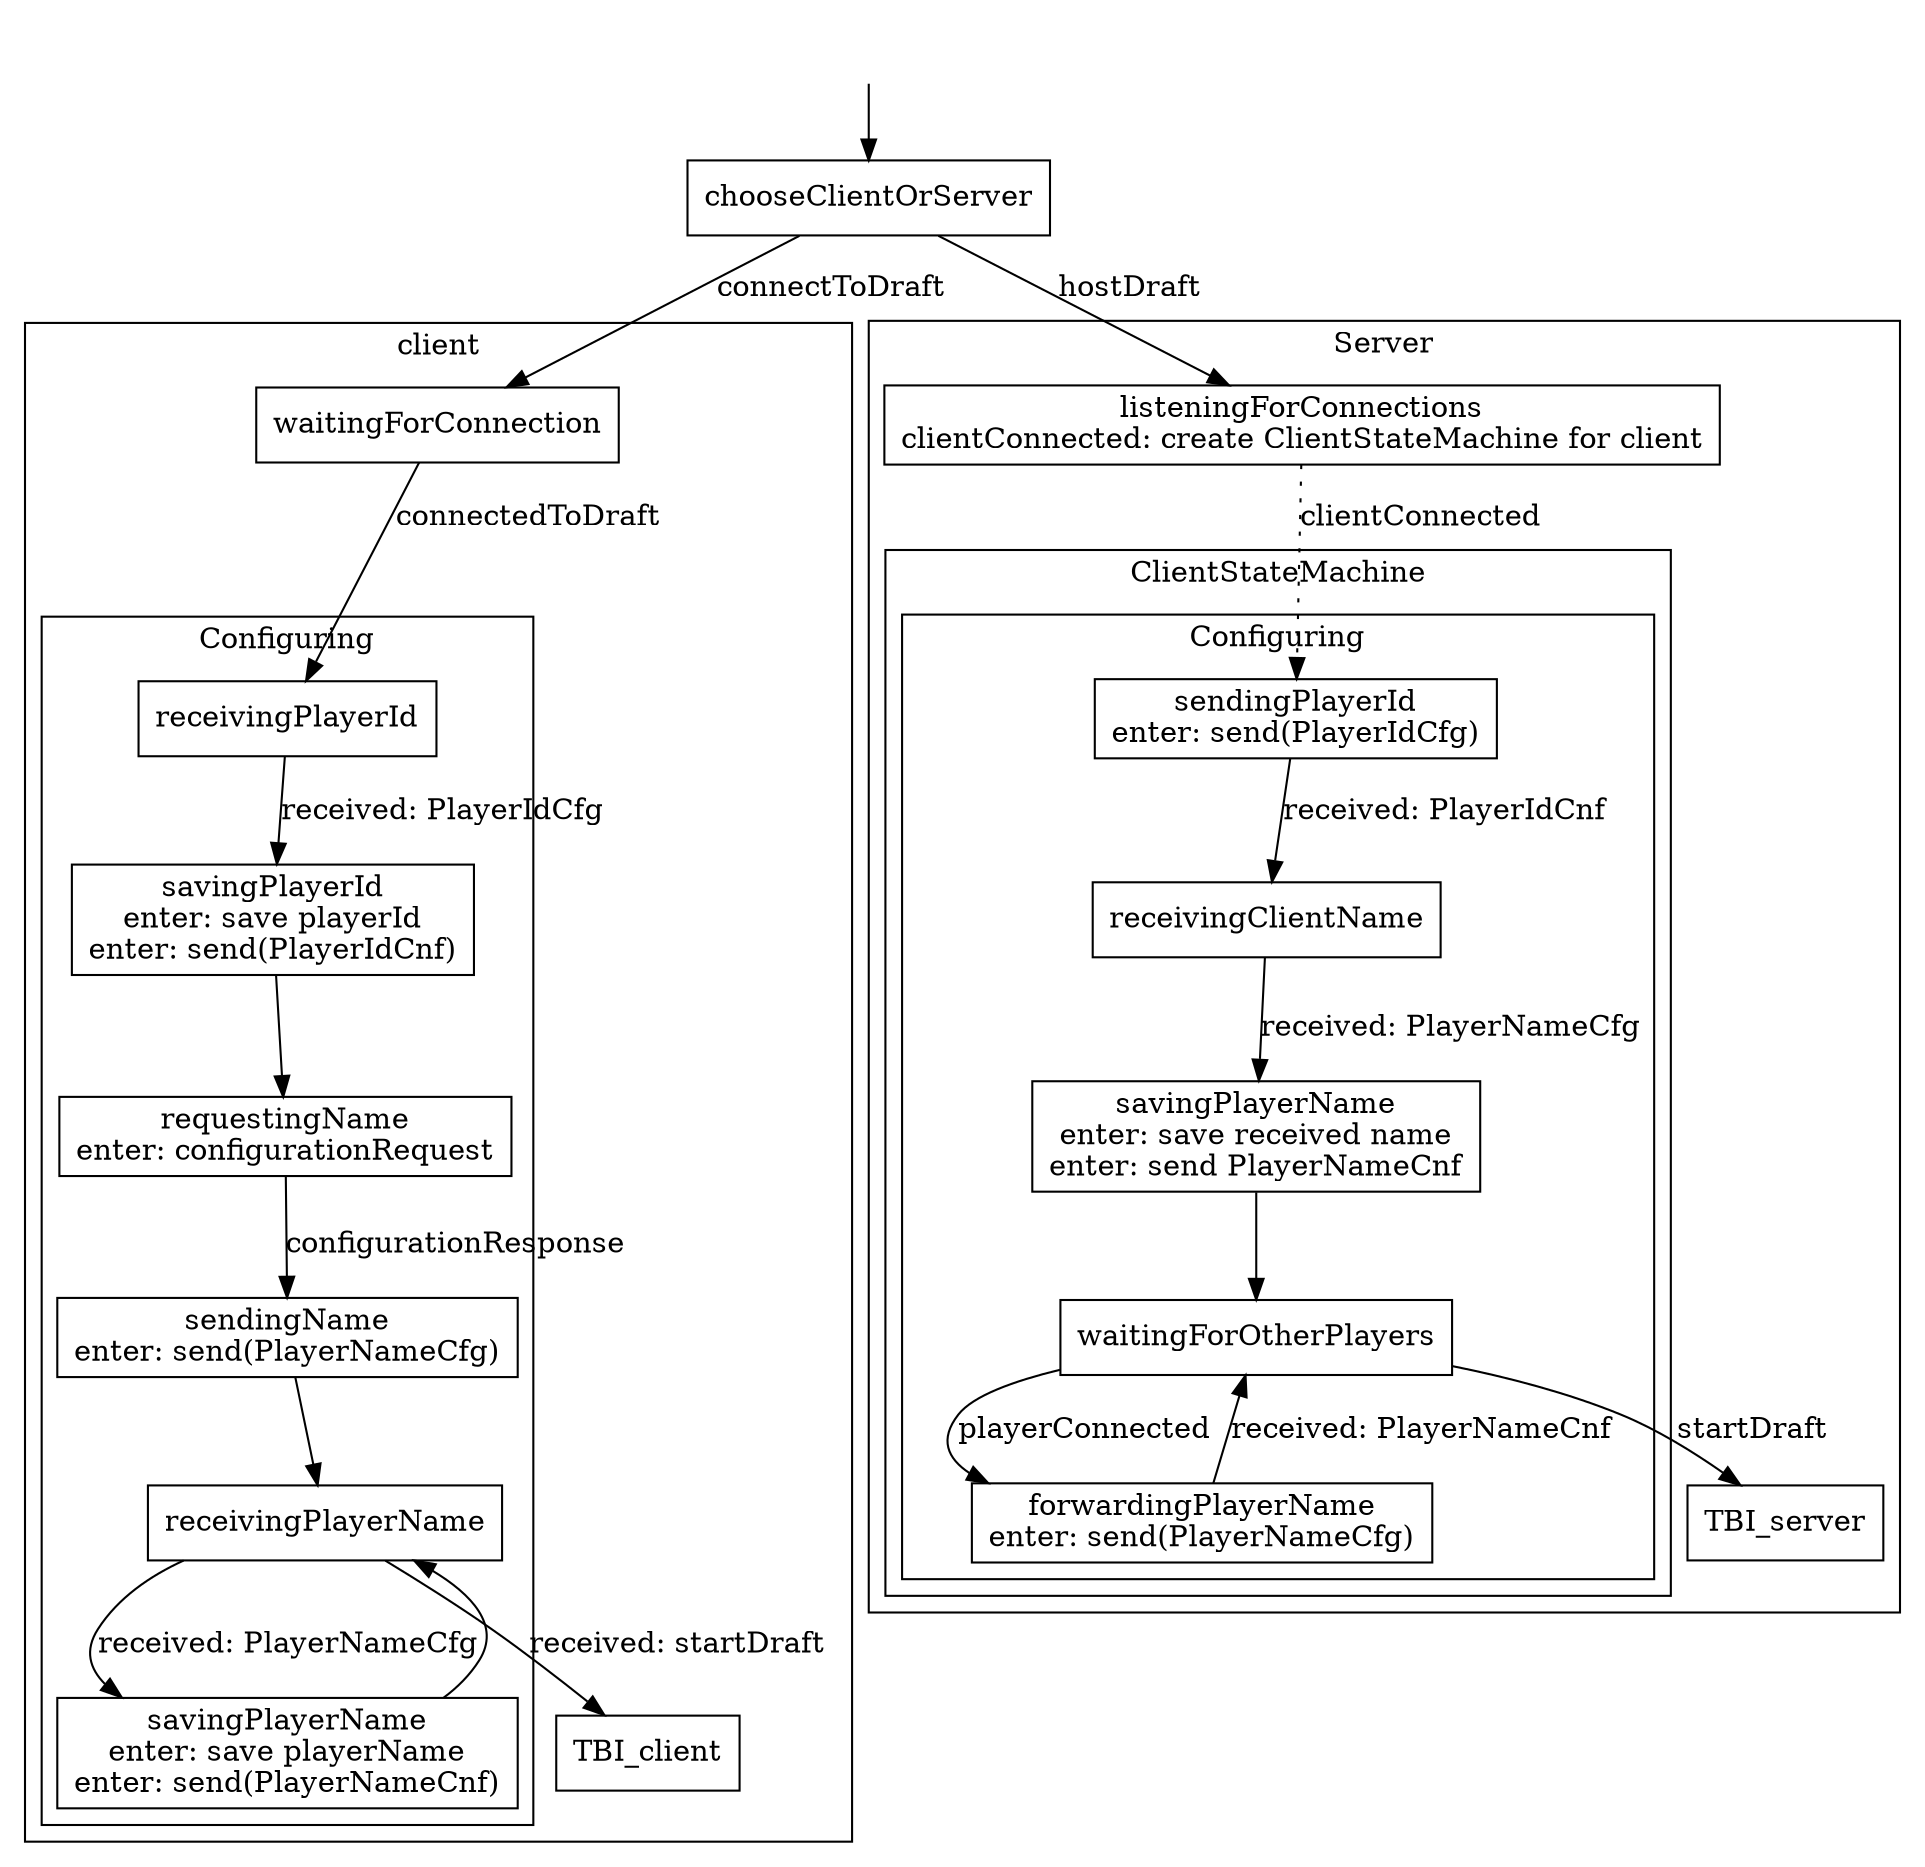 digraph G {
  node [shape=box];

  subgraph cluster1 {
    label = "client";

    subgraph cluster11 {
      label = "Configuring";

      savingPlayerId [label = "savingPlayerId\nenter: save playerId\nenter: send(PlayerIdCnf)"];
      requestingName_client [label = "requestingName\nenter: configurationRequest"];
      sendingName_client [label = "sendingName\nenter: send(PlayerNameCfg)"];
      savingPlayerName_client [label = "savingPlayerName\nenter: save playerName\nenter: send(PlayerNameCnf)"];

      receivingPlayerId -> savingPlayerId [label = "received: PlayerIdCfg"];
      savingPlayerId -> requestingName_client;
      requestingName_client -> sendingName_client [label = "configurationResponse"];
      sendingName_client -> receivingPlayerName;
      receivingPlayerName -> savingPlayerName_client [label = "received: PlayerNameCfg"];
      savingPlayerName_client -> receivingPlayerName;
    }

    receivingPlayerName -> TBI_client [label = "received: startDraft"];
    waitingForConnection -> receivingPlayerId [label = "connectedToDraft"];
  }

  subgraph cluster2 {
    label = "Server";

    listeningForConnections [label = "listeningForConnections\nclientConnected: create ClientStateMachine for client"];

    subgraph cluster21 {
      label = "ClientStateMachine";
  
      subgraph cluster211 {
        label = "Configuring";

	sendingPlayerId [label = "sendingPlayerId\nenter: send(PlayerIdCfg)"];
 	savingPlayerName_server [label = "savingPlayerName\nenter: save received name\nenter: send PlayerNameCnf"];
	waitingForOtherPlayers;
 	forwardingPlayerName [label = "forwardingPlayerName\nenter: send(PlayerNameCfg)"];

	sendingPlayerId -> receivingClientName [label = "received: PlayerIdCnf"];
	receivingClientName -> savingPlayerName_server [label = "received: PlayerNameCfg"];
	savingPlayerName_server -> waitingForOtherPlayers;
	waitingForOtherPlayers -> forwardingPlayerName [label = "playerConnected"];
	forwardingPlayerName -> waitingForOtherPlayers [label = "received: PlayerNameCnf"];
      }
    } 

    listeningForConnections -> sendingPlayerId [style=dotted, label = "clientConnected"];
    waitingForOtherPlayers -> TBI_server [label = "startDraft"];
  }

  null [shape = plaintext label=""];
  null -> chooseClientOrServer;
  chooseClientOrServer -> waitingForConnection [label = "connectToDraft"];
  chooseClientOrServer -> listeningForConnections [label = "hostDraft"];
}
